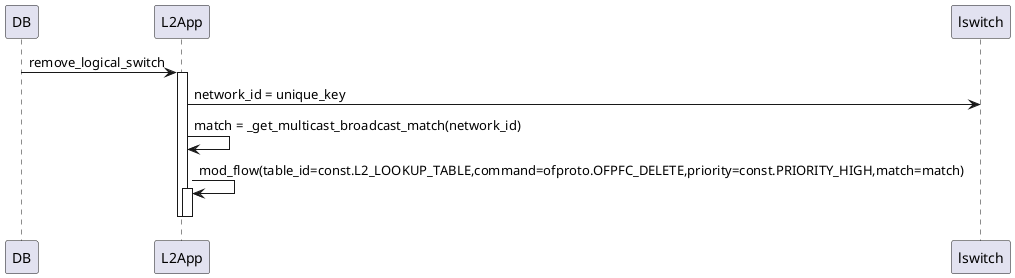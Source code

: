 @startuml logical switch deleted
DB->L2App:remove_logical_switch
activate L2App
L2App->lswitch:network_id = unique_key
L2App->L2App:match = _get_multicast_broadcast_match(network_id)
L2App->L2App:mod_flow(table_id=const.L2_LOOKUP_TABLE,command=ofproto.OFPFC_DELETE,priority=const.PRIORITY_HIGH,match=match)
activate L2App
deactivate
deactivate
@enduml